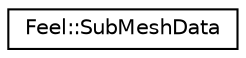 digraph "Graphical Class Hierarchy"
{
 // LATEX_PDF_SIZE
  edge [fontname="Helvetica",fontsize="10",labelfontname="Helvetica",labelfontsize="10"];
  node [fontname="Helvetica",fontsize="10",shape=record];
  rankdir="LR";
  Node0 [label="Feel::SubMeshData",height=0.2,width=0.4,color="black", fillcolor="white", style="filled",URL="$classFeel_1_1SubMeshData.html",tooltip="data structure storing sub mesh data"];
}
